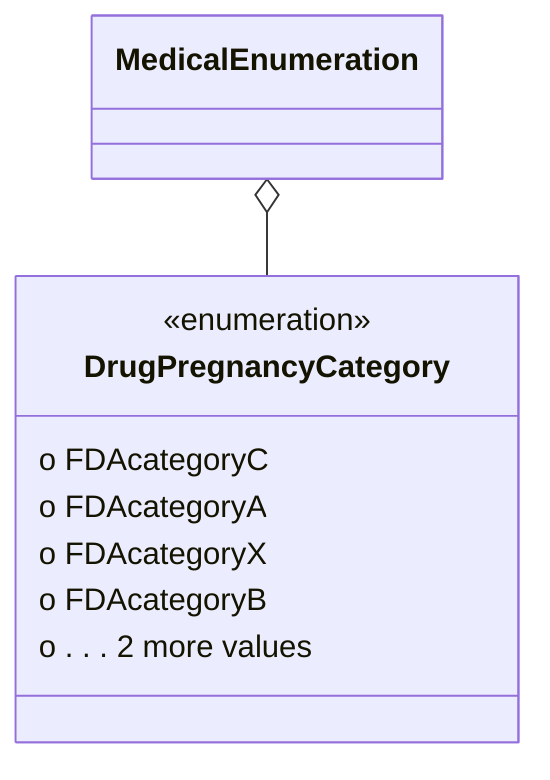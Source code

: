 classDiagram
MedicalEnumeration o-- DrugPregnancyCategory
  class DrugPregnancyCategory {
<<enumeration>>
  o FDAcategoryC
  o FDAcategoryA
  o FDAcategoryX
  o FDAcategoryB
  o . . . 2 more values
}